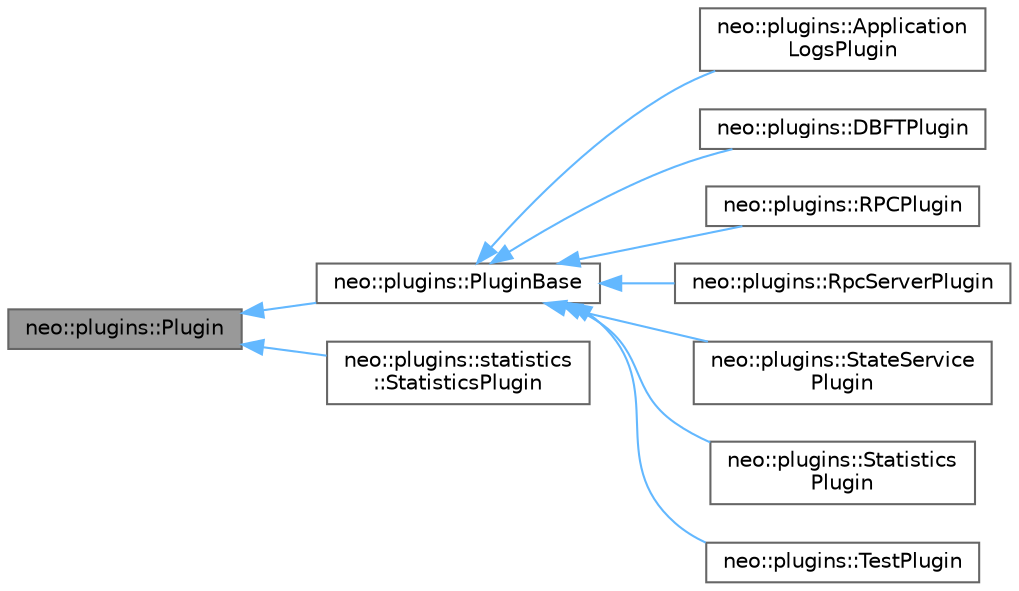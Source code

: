 digraph "neo::plugins::Plugin"
{
 // LATEX_PDF_SIZE
  bgcolor="transparent";
  edge [fontname=Helvetica,fontsize=10,labelfontname=Helvetica,labelfontsize=10];
  node [fontname=Helvetica,fontsize=10,shape=box,height=0.2,width=0.4];
  rankdir="LR";
  Node1 [id="Node000001",label="neo::plugins::Plugin",height=0.2,width=0.4,color="gray40", fillcolor="grey60", style="filled", fontcolor="black",tooltip="Represents a plugin."];
  Node1 -> Node2 [id="edge1_Node000001_Node000002",dir="back",color="steelblue1",style="solid",tooltip=" "];
  Node2 [id="Node000002",label="neo::plugins::PluginBase",height=0.2,width=0.4,color="gray40", fillcolor="white", style="filled",URL="$classneo_1_1plugins_1_1_plugin_base.html",tooltip="Represents a base plugin."];
  Node2 -> Node3 [id="edge2_Node000002_Node000003",dir="back",color="steelblue1",style="solid",tooltip=" "];
  Node3 [id="Node000003",label="neo::plugins::Application\lLogsPlugin",height=0.2,width=0.4,color="gray40", fillcolor="white", style="filled",URL="$classneo_1_1plugins_1_1_application_logs_plugin.html",tooltip="Represents an application logs plugin."];
  Node2 -> Node4 [id="edge3_Node000002_Node000004",dir="back",color="steelblue1",style="solid",tooltip=" "];
  Node4 [id="Node000004",label="neo::plugins::DBFTPlugin",height=0.2,width=0.4,color="gray40", fillcolor="white", style="filled",URL="$classneo_1_1plugins_1_1_d_b_f_t_plugin.html",tooltip="Represents a DBFT plugin."];
  Node2 -> Node5 [id="edge4_Node000002_Node000005",dir="back",color="steelblue1",style="solid",tooltip=" "];
  Node5 [id="Node000005",label="neo::plugins::RPCPlugin",height=0.2,width=0.4,color="gray40", fillcolor="white", style="filled",URL="$classneo_1_1plugins_1_1_r_p_c_plugin.html",tooltip="Represents an RPC plugin."];
  Node2 -> Node6 [id="edge5_Node000002_Node000006",dir="back",color="steelblue1",style="solid",tooltip=" "];
  Node6 [id="Node000006",label="neo::plugins::RpcServerPlugin",height=0.2,width=0.4,color="gray40", fillcolor="white", style="filled",URL="$classneo_1_1plugins_1_1_rpc_server_plugin.html",tooltip="Represents an RPC server plugin."];
  Node2 -> Node7 [id="edge6_Node000002_Node000007",dir="back",color="steelblue1",style="solid",tooltip=" "];
  Node7 [id="Node000007",label="neo::plugins::StateService\lPlugin",height=0.2,width=0.4,color="gray40", fillcolor="white", style="filled",URL="$classneo_1_1plugins_1_1_state_service_plugin.html",tooltip="Represents a state service plugin."];
  Node2 -> Node8 [id="edge7_Node000002_Node000008",dir="back",color="steelblue1",style="solid",tooltip=" "];
  Node8 [id="Node000008",label="neo::plugins::Statistics\lPlugin",height=0.2,width=0.4,color="gray40", fillcolor="white", style="filled",URL="$classneo_1_1plugins_1_1_statistics_plugin.html",tooltip="Represents a statistics plugin."];
  Node2 -> Node9 [id="edge8_Node000002_Node000009",dir="back",color="steelblue1",style="solid",tooltip=" "];
  Node9 [id="Node000009",label="neo::plugins::TestPlugin",height=0.2,width=0.4,color="gray40", fillcolor="white", style="filled",URL="$classneo_1_1plugins_1_1_test_plugin.html",tooltip="Represents a test plugin."];
  Node1 -> Node10 [id="edge9_Node000001_Node000010",dir="back",color="steelblue1",style="solid",tooltip=" "];
  Node10 [id="Node000010",label="neo::plugins::statistics\l::StatisticsPlugin",height=0.2,width=0.4,color="gray40", fillcolor="white", style="filled",URL="$classneo_1_1plugins_1_1statistics_1_1_statistics_plugin.html",tooltip="Statistics plugin."];
}

